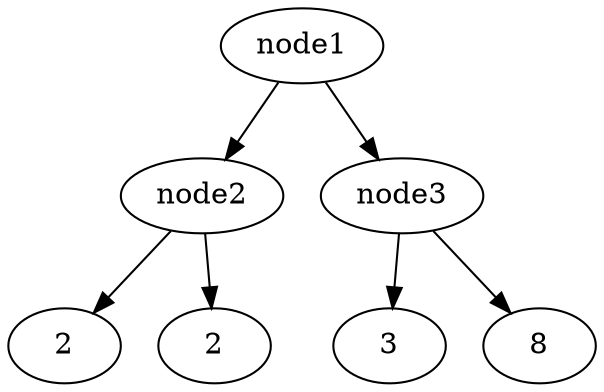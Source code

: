 digraph tree {
node1;
node1->node2;
node2;
node2->node4;
node4;
node4 [label="2"];
node2->node5;
node5;
node5 [label="2"];
node1->node3;
node3;
node3->node6;
node6;
node6 [label="3"];
node3->node7;
node7;
node7 [label="8"];
}
